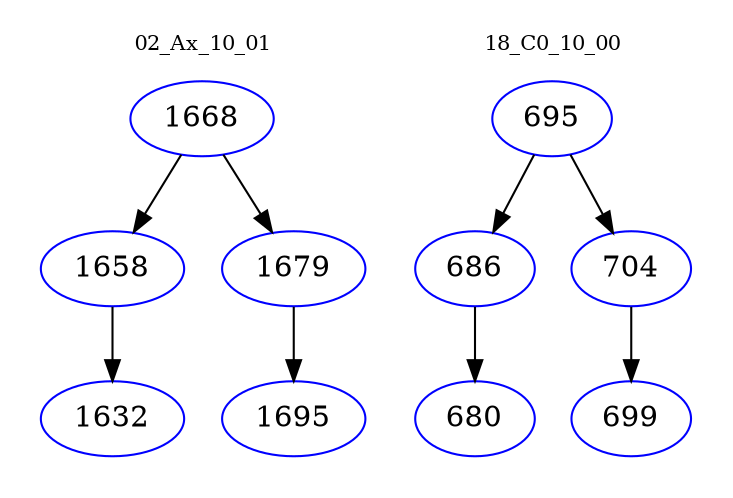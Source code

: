 digraph{
subgraph cluster_0 {
color = white
label = "02_Ax_10_01";
fontsize=10;
T0_1668 [label="1668", color="blue"]
T0_1668 -> T0_1658 [color="black"]
T0_1658 [label="1658", color="blue"]
T0_1658 -> T0_1632 [color="black"]
T0_1632 [label="1632", color="blue"]
T0_1668 -> T0_1679 [color="black"]
T0_1679 [label="1679", color="blue"]
T0_1679 -> T0_1695 [color="black"]
T0_1695 [label="1695", color="blue"]
}
subgraph cluster_1 {
color = white
label = "18_C0_10_00";
fontsize=10;
T1_695 [label="695", color="blue"]
T1_695 -> T1_686 [color="black"]
T1_686 [label="686", color="blue"]
T1_686 -> T1_680 [color="black"]
T1_680 [label="680", color="blue"]
T1_695 -> T1_704 [color="black"]
T1_704 [label="704", color="blue"]
T1_704 -> T1_699 [color="black"]
T1_699 [label="699", color="blue"]
}
}
